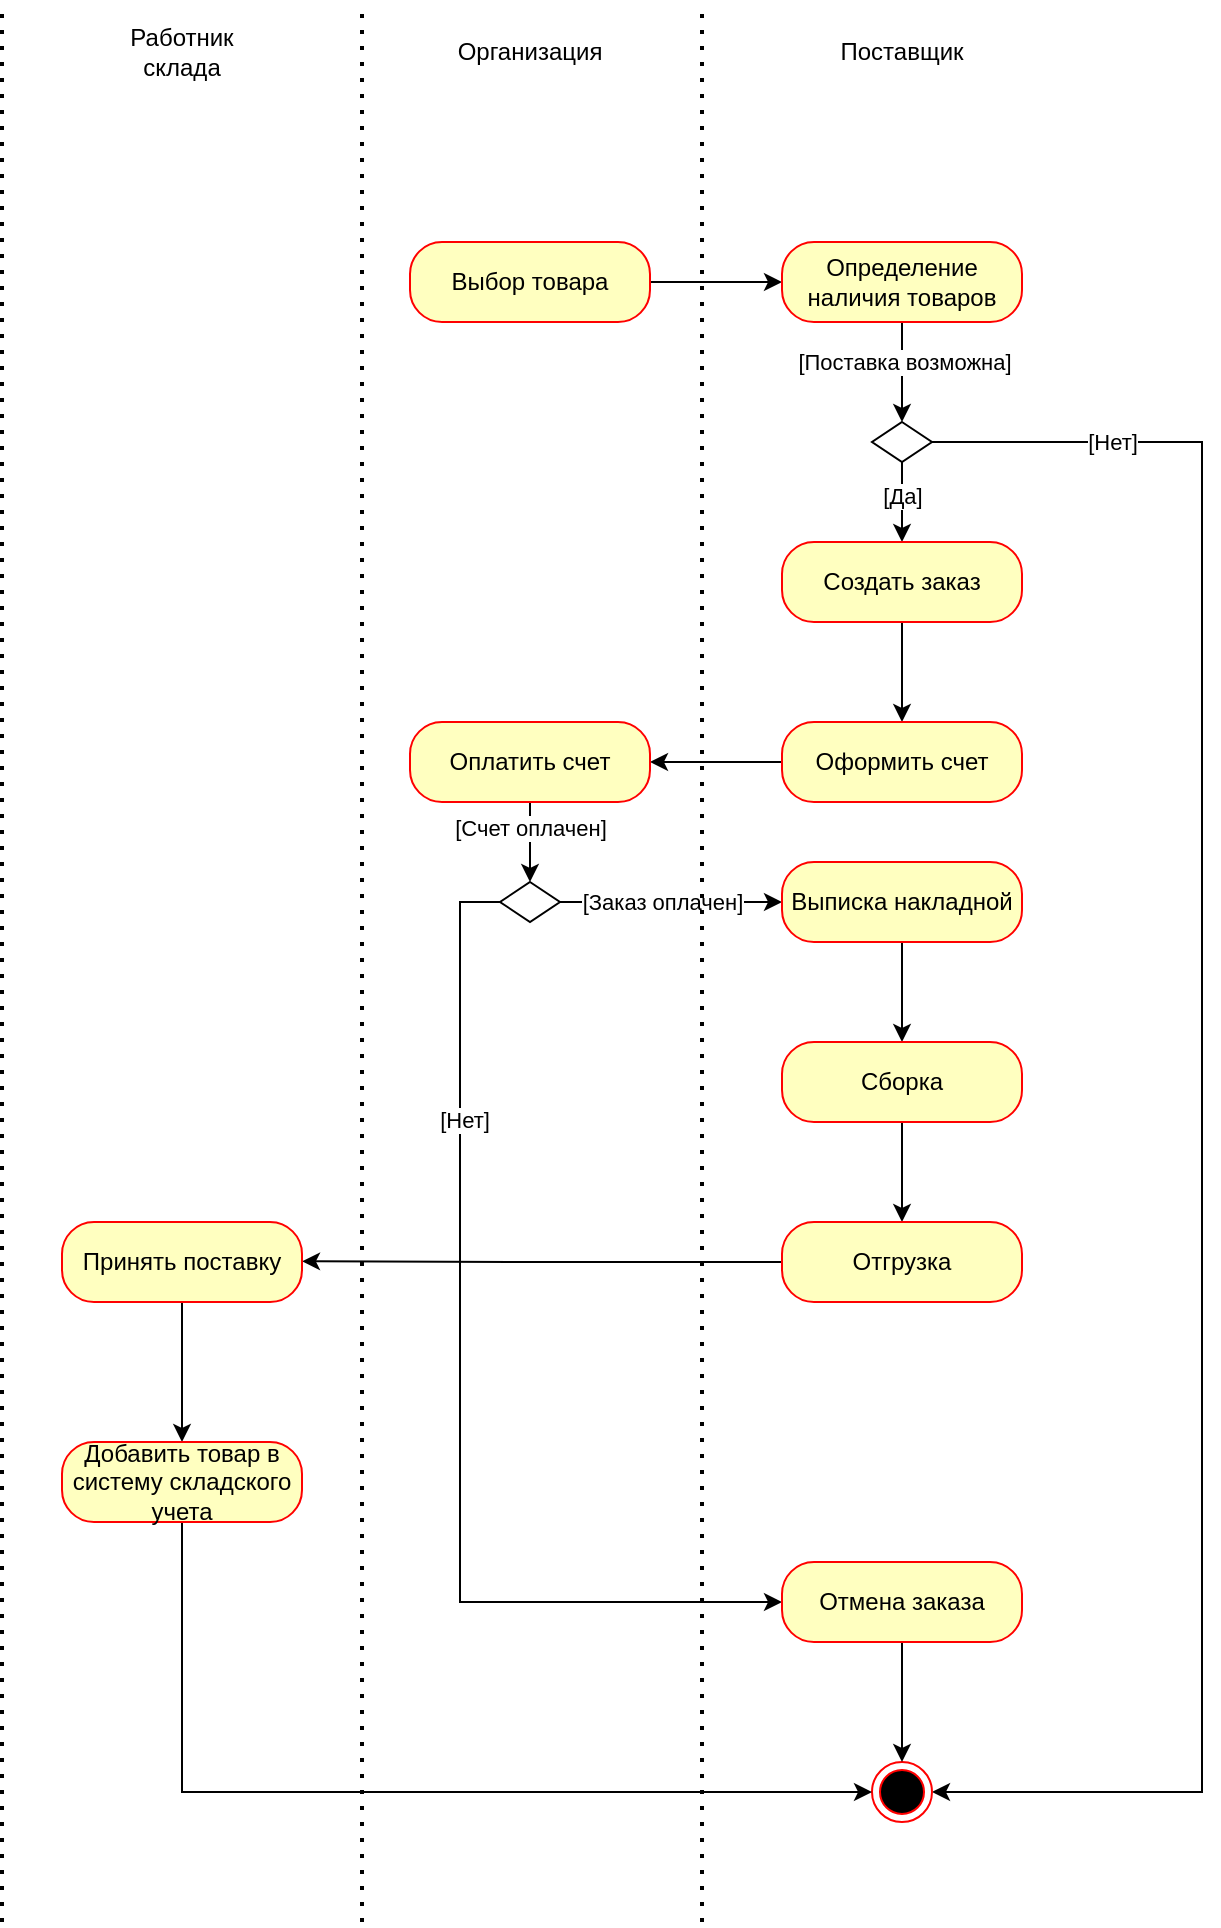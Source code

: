 <mxfile version="24.0.1" type="device">
  <diagram name="Strona-1" id="FIoXc_bd5v_fvx1i3Ahf">
    <mxGraphModel dx="1793" dy="933" grid="1" gridSize="10" guides="1" tooltips="1" connect="1" arrows="1" fold="1" page="1" pageScale="1" pageWidth="827" pageHeight="1169" math="0" shadow="0">
      <root>
        <mxCell id="0" />
        <mxCell id="1" parent="0" />
        <mxCell id="_nIfmuVrYz54LJs1oCgj-10" style="edgeStyle=orthogonalEdgeStyle;rounded=0;orthogonalLoop=1;jettySize=auto;html=1;exitX=1;exitY=0.5;exitDx=0;exitDy=0;entryX=0;entryY=0.5;entryDx=0;entryDy=0;" edge="1" parent="1" source="_nIfmuVrYz54LJs1oCgj-2" target="_nIfmuVrYz54LJs1oCgj-9">
          <mxGeometry relative="1" as="geometry" />
        </mxCell>
        <mxCell id="_nIfmuVrYz54LJs1oCgj-2" value="Выбор товара" style="rounded=1;whiteSpace=wrap;html=1;arcSize=40;fontColor=#000000;fillColor=#ffffc0;strokeColor=#ff0000;" vertex="1" parent="1">
          <mxGeometry x="294" y="160" width="120" height="40" as="geometry" />
        </mxCell>
        <mxCell id="_nIfmuVrYz54LJs1oCgj-4" value="Работник склада" style="text;html=1;align=center;verticalAlign=middle;whiteSpace=wrap;rounded=0;" vertex="1" parent="1">
          <mxGeometry x="150" y="50" width="60" height="30" as="geometry" />
        </mxCell>
        <mxCell id="_nIfmuVrYz54LJs1oCgj-6" value="Организация" style="text;html=1;align=center;verticalAlign=middle;whiteSpace=wrap;rounded=0;" vertex="1" parent="1">
          <mxGeometry x="324" y="50" width="60" height="30" as="geometry" />
        </mxCell>
        <mxCell id="_nIfmuVrYz54LJs1oCgj-8" value="Поставщик" style="text;html=1;align=center;verticalAlign=middle;whiteSpace=wrap;rounded=0;" vertex="1" parent="1">
          <mxGeometry x="510" y="50" width="60" height="30" as="geometry" />
        </mxCell>
        <mxCell id="_nIfmuVrYz54LJs1oCgj-11" style="edgeStyle=orthogonalEdgeStyle;rounded=0;orthogonalLoop=1;jettySize=auto;html=1;exitX=0.5;exitY=1;exitDx=0;exitDy=0;entryX=0.5;entryY=0;entryDx=0;entryDy=0;" edge="1" parent="1" source="_nIfmuVrYz54LJs1oCgj-9" target="_nIfmuVrYz54LJs1oCgj-13">
          <mxGeometry relative="1" as="geometry">
            <mxPoint x="540" y="240" as="targetPoint" />
          </mxGeometry>
        </mxCell>
        <mxCell id="_nIfmuVrYz54LJs1oCgj-14" value="[Поставка возможна]" style="edgeLabel;html=1;align=center;verticalAlign=middle;resizable=0;points=[];" vertex="1" connectable="0" parent="_nIfmuVrYz54LJs1oCgj-11">
          <mxGeometry x="-0.194" y="1" relative="1" as="geometry">
            <mxPoint as="offset" />
          </mxGeometry>
        </mxCell>
        <mxCell id="_nIfmuVrYz54LJs1oCgj-9" value="Определение наличия товаров" style="rounded=1;whiteSpace=wrap;html=1;arcSize=40;fontColor=#000000;fillColor=#ffffc0;strokeColor=#ff0000;" vertex="1" parent="1">
          <mxGeometry x="480" y="160" width="120" height="40" as="geometry" />
        </mxCell>
        <mxCell id="_nIfmuVrYz54LJs1oCgj-15" style="edgeStyle=orthogonalEdgeStyle;rounded=0;orthogonalLoop=1;jettySize=auto;html=1;exitX=0.5;exitY=1;exitDx=0;exitDy=0;" edge="1" parent="1" source="_nIfmuVrYz54LJs1oCgj-13">
          <mxGeometry relative="1" as="geometry">
            <mxPoint x="540" y="310" as="targetPoint" />
          </mxGeometry>
        </mxCell>
        <mxCell id="_nIfmuVrYz54LJs1oCgj-20" value="[Да]" style="edgeLabel;html=1;align=center;verticalAlign=middle;resizable=0;points=[];" vertex="1" connectable="0" parent="_nIfmuVrYz54LJs1oCgj-15">
          <mxGeometry x="-0.152" y="2" relative="1" as="geometry">
            <mxPoint x="-2" as="offset" />
          </mxGeometry>
        </mxCell>
        <mxCell id="_nIfmuVrYz54LJs1oCgj-22" style="edgeStyle=orthogonalEdgeStyle;rounded=0;orthogonalLoop=1;jettySize=auto;html=1;exitX=1;exitY=0.5;exitDx=0;exitDy=0;entryX=1;entryY=0.5;entryDx=0;entryDy=0;" edge="1" parent="1" source="_nIfmuVrYz54LJs1oCgj-13" target="_nIfmuVrYz54LJs1oCgj-21">
          <mxGeometry relative="1" as="geometry">
            <mxPoint x="680" y="800" as="targetPoint" />
            <Array as="points">
              <mxPoint x="690" y="260" />
              <mxPoint x="690" y="935" />
            </Array>
          </mxGeometry>
        </mxCell>
        <mxCell id="_nIfmuVrYz54LJs1oCgj-23" value="[Нет]" style="edgeLabel;html=1;align=center;verticalAlign=middle;resizable=0;points=[];" vertex="1" connectable="0" parent="_nIfmuVrYz54LJs1oCgj-22">
          <mxGeometry x="-0.81" relative="1" as="geometry">
            <mxPoint as="offset" />
          </mxGeometry>
        </mxCell>
        <mxCell id="_nIfmuVrYz54LJs1oCgj-13" value="" style="shape=rhombus;perimeter=rhombusPerimeter;whiteSpace=wrap;html=1;align=center;" vertex="1" parent="1">
          <mxGeometry x="525" y="250" width="30" height="20" as="geometry" />
        </mxCell>
        <mxCell id="_nIfmuVrYz54LJs1oCgj-19" style="edgeStyle=orthogonalEdgeStyle;rounded=0;orthogonalLoop=1;jettySize=auto;html=1;exitX=0.5;exitY=1;exitDx=0;exitDy=0;" edge="1" parent="1" source="_nIfmuVrYz54LJs1oCgj-16" target="_nIfmuVrYz54LJs1oCgj-18">
          <mxGeometry relative="1" as="geometry" />
        </mxCell>
        <mxCell id="_nIfmuVrYz54LJs1oCgj-16" value="Создать заказ" style="rounded=1;whiteSpace=wrap;html=1;arcSize=40;fontColor=#000000;fillColor=#ffffc0;strokeColor=#ff0000;" vertex="1" parent="1">
          <mxGeometry x="480" y="310" width="120" height="40" as="geometry" />
        </mxCell>
        <mxCell id="_nIfmuVrYz54LJs1oCgj-25" style="edgeStyle=orthogonalEdgeStyle;rounded=0;orthogonalLoop=1;jettySize=auto;html=1;exitX=0;exitY=0.5;exitDx=0;exitDy=0;entryX=1;entryY=0.5;entryDx=0;entryDy=0;" edge="1" parent="1" source="_nIfmuVrYz54LJs1oCgj-18" target="_nIfmuVrYz54LJs1oCgj-24">
          <mxGeometry relative="1" as="geometry" />
        </mxCell>
        <mxCell id="_nIfmuVrYz54LJs1oCgj-18" value="Оформить счет" style="rounded=1;whiteSpace=wrap;html=1;arcSize=40;fontColor=#000000;fillColor=#ffffc0;strokeColor=#ff0000;" vertex="1" parent="1">
          <mxGeometry x="480" y="400" width="120" height="40" as="geometry" />
        </mxCell>
        <mxCell id="_nIfmuVrYz54LJs1oCgj-21" value="" style="ellipse;html=1;shape=endState;fillColor=#000000;strokeColor=#ff0000;" vertex="1" parent="1">
          <mxGeometry x="525" y="920" width="30" height="30" as="geometry" />
        </mxCell>
        <mxCell id="_nIfmuVrYz54LJs1oCgj-27" style="edgeStyle=orthogonalEdgeStyle;rounded=0;orthogonalLoop=1;jettySize=auto;html=1;exitX=0.5;exitY=1;exitDx=0;exitDy=0;entryX=0.5;entryY=0;entryDx=0;entryDy=0;" edge="1" parent="1" source="_nIfmuVrYz54LJs1oCgj-24" target="_nIfmuVrYz54LJs1oCgj-26">
          <mxGeometry relative="1" as="geometry" />
        </mxCell>
        <mxCell id="_nIfmuVrYz54LJs1oCgj-28" value="[Счет оплачен]" style="edgeLabel;html=1;align=center;verticalAlign=middle;resizable=0;points=[];" vertex="1" connectable="0" parent="_nIfmuVrYz54LJs1oCgj-27">
          <mxGeometry x="-0.35" relative="1" as="geometry">
            <mxPoint as="offset" />
          </mxGeometry>
        </mxCell>
        <mxCell id="_nIfmuVrYz54LJs1oCgj-24" value="Оплатить счет" style="rounded=1;whiteSpace=wrap;html=1;arcSize=40;fontColor=#000000;fillColor=#ffffc0;strokeColor=#ff0000;" vertex="1" parent="1">
          <mxGeometry x="294" y="400" width="120" height="40" as="geometry" />
        </mxCell>
        <mxCell id="_nIfmuVrYz54LJs1oCgj-30" style="edgeStyle=orthogonalEdgeStyle;rounded=0;orthogonalLoop=1;jettySize=auto;html=1;exitX=0;exitY=0.5;exitDx=0;exitDy=0;entryX=0;entryY=0.5;entryDx=0;entryDy=0;" edge="1" parent="1" source="_nIfmuVrYz54LJs1oCgj-26" target="_nIfmuVrYz54LJs1oCgj-29">
          <mxGeometry relative="1" as="geometry" />
        </mxCell>
        <mxCell id="_nIfmuVrYz54LJs1oCgj-31" value="[Нет]" style="edgeLabel;html=1;align=center;verticalAlign=middle;resizable=0;points=[];" vertex="1" connectable="0" parent="_nIfmuVrYz54LJs1oCgj-30">
          <mxGeometry x="-0.515" y="2" relative="1" as="geometry">
            <mxPoint as="offset" />
          </mxGeometry>
        </mxCell>
        <mxCell id="_nIfmuVrYz54LJs1oCgj-34" style="edgeStyle=orthogonalEdgeStyle;rounded=0;orthogonalLoop=1;jettySize=auto;html=1;exitX=1;exitY=0.5;exitDx=0;exitDy=0;entryX=0;entryY=0.5;entryDx=0;entryDy=0;" edge="1" parent="1" source="_nIfmuVrYz54LJs1oCgj-26" target="_nIfmuVrYz54LJs1oCgj-36">
          <mxGeometry relative="1" as="geometry">
            <mxPoint x="530" y="489.667" as="targetPoint" />
          </mxGeometry>
        </mxCell>
        <mxCell id="_nIfmuVrYz54LJs1oCgj-35" value="[Заказ оплачен]" style="edgeLabel;html=1;align=center;verticalAlign=middle;resizable=0;points=[];" vertex="1" connectable="0" parent="_nIfmuVrYz54LJs1oCgj-34">
          <mxGeometry x="-0.315" y="-1" relative="1" as="geometry">
            <mxPoint x="13" y="-1" as="offset" />
          </mxGeometry>
        </mxCell>
        <mxCell id="_nIfmuVrYz54LJs1oCgj-26" value="" style="shape=rhombus;perimeter=rhombusPerimeter;whiteSpace=wrap;html=1;align=center;" vertex="1" parent="1">
          <mxGeometry x="339" y="480" width="30" height="20" as="geometry" />
        </mxCell>
        <mxCell id="_nIfmuVrYz54LJs1oCgj-32" style="edgeStyle=orthogonalEdgeStyle;rounded=0;orthogonalLoop=1;jettySize=auto;html=1;exitX=0.5;exitY=1;exitDx=0;exitDy=0;" edge="1" parent="1" source="_nIfmuVrYz54LJs1oCgj-29" target="_nIfmuVrYz54LJs1oCgj-21">
          <mxGeometry relative="1" as="geometry" />
        </mxCell>
        <mxCell id="_nIfmuVrYz54LJs1oCgj-29" value="Отмена заказа" style="rounded=1;whiteSpace=wrap;html=1;arcSize=40;fontColor=#000000;fillColor=#ffffc0;strokeColor=#ff0000;" vertex="1" parent="1">
          <mxGeometry x="480" y="820" width="120" height="40" as="geometry" />
        </mxCell>
        <mxCell id="_nIfmuVrYz54LJs1oCgj-33" style="edgeStyle=orthogonalEdgeStyle;rounded=0;orthogonalLoop=1;jettySize=auto;html=1;exitX=0.5;exitY=1;exitDx=0;exitDy=0;" edge="1" parent="1" source="_nIfmuVrYz54LJs1oCgj-8" target="_nIfmuVrYz54LJs1oCgj-8">
          <mxGeometry relative="1" as="geometry" />
        </mxCell>
        <mxCell id="_nIfmuVrYz54LJs1oCgj-37" style="edgeStyle=orthogonalEdgeStyle;rounded=0;orthogonalLoop=1;jettySize=auto;html=1;exitX=0.5;exitY=1;exitDx=0;exitDy=0;" edge="1" parent="1" source="_nIfmuVrYz54LJs1oCgj-36">
          <mxGeometry relative="1" as="geometry">
            <mxPoint x="540" y="560" as="targetPoint" />
          </mxGeometry>
        </mxCell>
        <mxCell id="_nIfmuVrYz54LJs1oCgj-36" value="Выписка накладной" style="rounded=1;whiteSpace=wrap;html=1;arcSize=40;fontColor=#000000;fillColor=#ffffc0;strokeColor=#ff0000;" vertex="1" parent="1">
          <mxGeometry x="480" y="470" width="120" height="40" as="geometry" />
        </mxCell>
        <mxCell id="_nIfmuVrYz54LJs1oCgj-40" style="edgeStyle=orthogonalEdgeStyle;rounded=0;orthogonalLoop=1;jettySize=auto;html=1;exitX=0.5;exitY=1;exitDx=0;exitDy=0;entryX=0.5;entryY=0;entryDx=0;entryDy=0;" edge="1" parent="1" source="_nIfmuVrYz54LJs1oCgj-38" target="_nIfmuVrYz54LJs1oCgj-39">
          <mxGeometry relative="1" as="geometry" />
        </mxCell>
        <mxCell id="_nIfmuVrYz54LJs1oCgj-38" value="Сборка" style="rounded=1;whiteSpace=wrap;html=1;arcSize=40;fontColor=#000000;fillColor=#ffffc0;strokeColor=#ff0000;" vertex="1" parent="1">
          <mxGeometry x="480" y="560" width="120" height="40" as="geometry" />
        </mxCell>
        <mxCell id="_nIfmuVrYz54LJs1oCgj-41" style="edgeStyle=orthogonalEdgeStyle;rounded=0;orthogonalLoop=1;jettySize=auto;html=1;exitX=0;exitY=0.5;exitDx=0;exitDy=0;" edge="1" parent="1" source="_nIfmuVrYz54LJs1oCgj-39">
          <mxGeometry relative="1" as="geometry">
            <mxPoint x="240" y="669.667" as="targetPoint" />
          </mxGeometry>
        </mxCell>
        <mxCell id="_nIfmuVrYz54LJs1oCgj-39" value="Отгрузка" style="rounded=1;whiteSpace=wrap;html=1;arcSize=40;fontColor=#000000;fillColor=#ffffc0;strokeColor=#ff0000;" vertex="1" parent="1">
          <mxGeometry x="480" y="650" width="120" height="40" as="geometry" />
        </mxCell>
        <mxCell id="_nIfmuVrYz54LJs1oCgj-43" style="edgeStyle=orthogonalEdgeStyle;rounded=0;orthogonalLoop=1;jettySize=auto;html=1;exitX=0.5;exitY=1;exitDx=0;exitDy=0;" edge="1" parent="1" source="_nIfmuVrYz54LJs1oCgj-42">
          <mxGeometry relative="1" as="geometry">
            <mxPoint x="180" y="760" as="targetPoint" />
          </mxGeometry>
        </mxCell>
        <mxCell id="_nIfmuVrYz54LJs1oCgj-42" value="Принять поставку" style="rounded=1;whiteSpace=wrap;html=1;arcSize=40;fontColor=#000000;fillColor=#ffffc0;strokeColor=#ff0000;" vertex="1" parent="1">
          <mxGeometry x="120" y="650" width="120" height="40" as="geometry" />
        </mxCell>
        <mxCell id="_nIfmuVrYz54LJs1oCgj-45" style="edgeStyle=orthogonalEdgeStyle;rounded=0;orthogonalLoop=1;jettySize=auto;html=1;exitX=0.5;exitY=1;exitDx=0;exitDy=0;entryX=0;entryY=0.5;entryDx=0;entryDy=0;" edge="1" parent="1" source="_nIfmuVrYz54LJs1oCgj-44" target="_nIfmuVrYz54LJs1oCgj-21">
          <mxGeometry relative="1" as="geometry" />
        </mxCell>
        <mxCell id="_nIfmuVrYz54LJs1oCgj-44" value="Добавить товар в систему складского учета" style="rounded=1;whiteSpace=wrap;html=1;arcSize=40;fontColor=#000000;fillColor=#ffffc0;strokeColor=#ff0000;" vertex="1" parent="1">
          <mxGeometry x="120" y="760" width="120" height="40" as="geometry" />
        </mxCell>
        <mxCell id="_nIfmuVrYz54LJs1oCgj-47" value="" style="endArrow=none;dashed=1;html=1;dashPattern=1 3;strokeWidth=2;rounded=0;" edge="1" parent="1">
          <mxGeometry width="50" height="50" relative="1" as="geometry">
            <mxPoint x="440" y="1000" as="sourcePoint" />
            <mxPoint x="440" y="40" as="targetPoint" />
          </mxGeometry>
        </mxCell>
        <mxCell id="_nIfmuVrYz54LJs1oCgj-48" value="" style="endArrow=none;dashed=1;html=1;dashPattern=1 3;strokeWidth=2;rounded=0;" edge="1" parent="1">
          <mxGeometry width="50" height="50" relative="1" as="geometry">
            <mxPoint x="270" y="1000" as="sourcePoint" />
            <mxPoint x="270" y="40" as="targetPoint" />
          </mxGeometry>
        </mxCell>
        <mxCell id="_nIfmuVrYz54LJs1oCgj-49" value="" style="endArrow=none;dashed=1;html=1;dashPattern=1 3;strokeWidth=2;rounded=0;" edge="1" parent="1">
          <mxGeometry width="50" height="50" relative="1" as="geometry">
            <mxPoint x="90" y="1000" as="sourcePoint" />
            <mxPoint x="90" y="40" as="targetPoint" />
          </mxGeometry>
        </mxCell>
      </root>
    </mxGraphModel>
  </diagram>
</mxfile>
